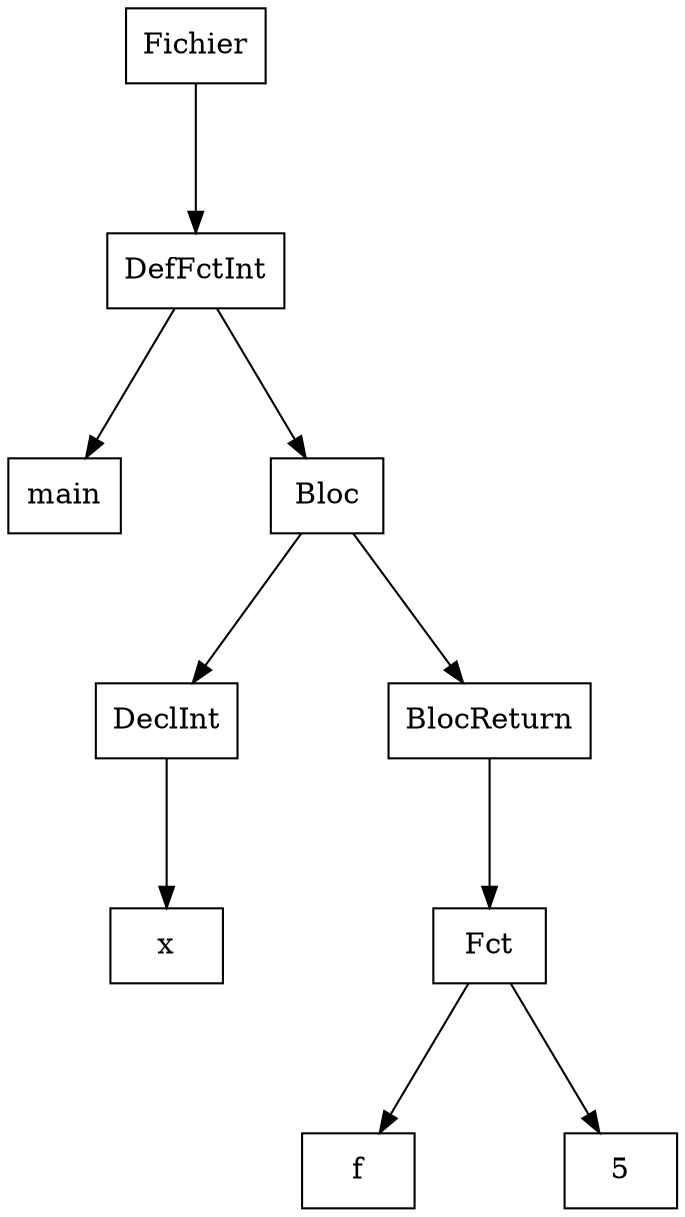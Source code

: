 digraph "ast"{

	nodesep=1;
	ranksep=1;

	N0 [label="Fichier", shape="box"];
	N1 [label="DefFctInt", shape="box"];
	N2 [label="main", shape="box"];
	N3 [label="Bloc", shape="box"];
	N4 [label="DeclInt", shape="box"];
	N5 [label="x", shape="box"];
	N6 [label="BlocReturn", shape="box"];
	N7 [label="Fct", shape="box"];
	N8 [label="f", shape="box"];
	N9 [label="5", shape="box"];

	N1 -> N2; 
	N4 -> N5; 
	N3 -> N4; 
	N7 -> N8; 
	N7 -> N9; 
	N6 -> N7; 
	N3 -> N6; 
	N1 -> N3; 
	N0 -> N1; 
}

